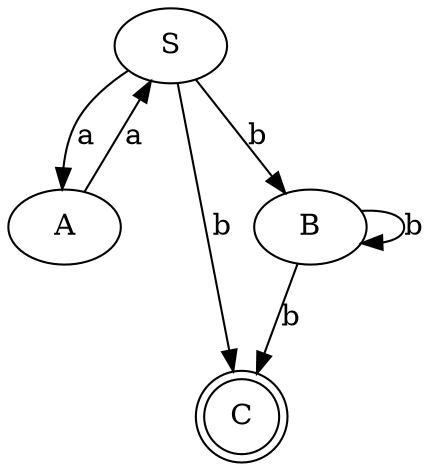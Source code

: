 // NFA
digraph {
	S -> A [label=a]
	S -> C [label=b]
	S -> B [label=b]
	A -> S [label=a]
	B -> C [label=b]
	B -> B [label=b]
	C [shape=doublecircle]
}

